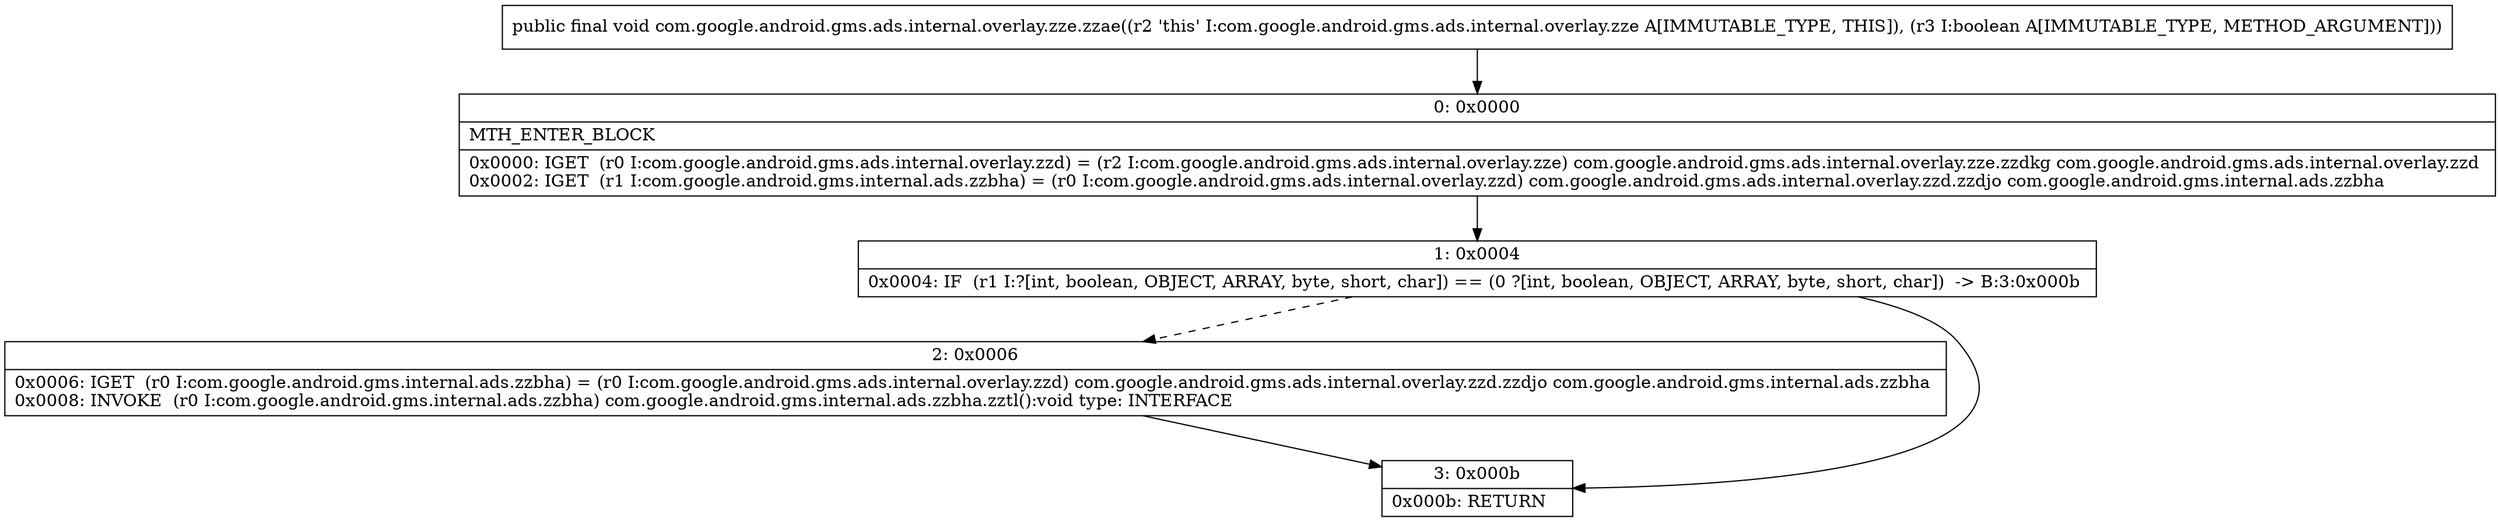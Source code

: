 digraph "CFG forcom.google.android.gms.ads.internal.overlay.zze.zzae(Z)V" {
Node_0 [shape=record,label="{0\:\ 0x0000|MTH_ENTER_BLOCK\l|0x0000: IGET  (r0 I:com.google.android.gms.ads.internal.overlay.zzd) = (r2 I:com.google.android.gms.ads.internal.overlay.zze) com.google.android.gms.ads.internal.overlay.zze.zzdkg com.google.android.gms.ads.internal.overlay.zzd \l0x0002: IGET  (r1 I:com.google.android.gms.internal.ads.zzbha) = (r0 I:com.google.android.gms.ads.internal.overlay.zzd) com.google.android.gms.ads.internal.overlay.zzd.zzdjo com.google.android.gms.internal.ads.zzbha \l}"];
Node_1 [shape=record,label="{1\:\ 0x0004|0x0004: IF  (r1 I:?[int, boolean, OBJECT, ARRAY, byte, short, char]) == (0 ?[int, boolean, OBJECT, ARRAY, byte, short, char])  \-\> B:3:0x000b \l}"];
Node_2 [shape=record,label="{2\:\ 0x0006|0x0006: IGET  (r0 I:com.google.android.gms.internal.ads.zzbha) = (r0 I:com.google.android.gms.ads.internal.overlay.zzd) com.google.android.gms.ads.internal.overlay.zzd.zzdjo com.google.android.gms.internal.ads.zzbha \l0x0008: INVOKE  (r0 I:com.google.android.gms.internal.ads.zzbha) com.google.android.gms.internal.ads.zzbha.zztl():void type: INTERFACE \l}"];
Node_3 [shape=record,label="{3\:\ 0x000b|0x000b: RETURN   \l}"];
MethodNode[shape=record,label="{public final void com.google.android.gms.ads.internal.overlay.zze.zzae((r2 'this' I:com.google.android.gms.ads.internal.overlay.zze A[IMMUTABLE_TYPE, THIS]), (r3 I:boolean A[IMMUTABLE_TYPE, METHOD_ARGUMENT])) }"];
MethodNode -> Node_0;
Node_0 -> Node_1;
Node_1 -> Node_2[style=dashed];
Node_1 -> Node_3;
Node_2 -> Node_3;
}

